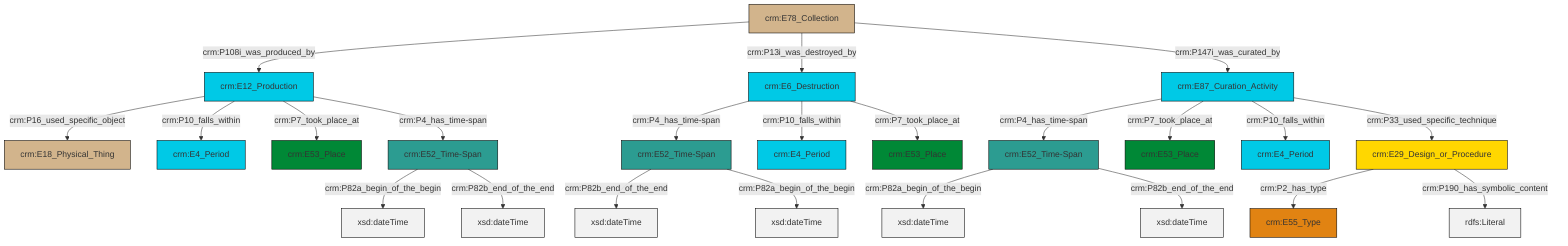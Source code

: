 graph TD
classDef Literal fill:#f2f2f2,stroke:#000000;
classDef CRM_Entity fill:#FFFFFF,stroke:#000000;
classDef Temporal_Entity fill:#00C9E6, stroke:#000000;
classDef Type fill:#E18312, stroke:#000000;
classDef Time-Span fill:#2C9C91, stroke:#000000;
classDef Appellation fill:#FFEB7F, stroke:#000000;
classDef Place fill:#008836, stroke:#000000;
classDef Persistent_Item fill:#B266B2, stroke:#000000;
classDef Conceptual_Object fill:#FFD700, stroke:#000000;
classDef Physical_Thing fill:#D2B48C, stroke:#000000;
classDef Actor fill:#f58aad, stroke:#000000;
classDef PC_Classes fill:#4ce600, stroke:#000000;
classDef Multi fill:#cccccc,stroke:#000000;

0["crm:E52_Time-Span"]:::Time-Span -->|crm:P82b_end_of_the_end| 1[xsd:dateTime]:::Literal
2["crm:E12_Production"]:::Temporal_Entity -->|crm:P16_used_specific_object| 3["crm:E18_Physical_Thing"]:::Physical_Thing
6["crm:E87_Curation_Activity"]:::Temporal_Entity -->|crm:P4_has_time-span| 7["crm:E52_Time-Span"]:::Time-Span
8["crm:E78_Collection"]:::Physical_Thing -->|crm:P108i_was_produced_by| 2["crm:E12_Production"]:::Temporal_Entity
10["crm:E6_Destruction"]:::Temporal_Entity -->|crm:P4_has_time-span| 0["crm:E52_Time-Span"]:::Time-Span
2["crm:E12_Production"]:::Temporal_Entity -->|crm:P10_falls_within| 11["crm:E4_Period"]:::Temporal_Entity
10["crm:E6_Destruction"]:::Temporal_Entity -->|crm:P10_falls_within| 12["crm:E4_Period"]:::Temporal_Entity
6["crm:E87_Curation_Activity"]:::Temporal_Entity -->|crm:P7_took_place_at| 4["crm:E53_Place"]:::Place
7["crm:E52_Time-Span"]:::Time-Span -->|crm:P82a_begin_of_the_begin| 26[xsd:dateTime]:::Literal
2["crm:E12_Production"]:::Temporal_Entity -->|crm:P7_took_place_at| 27["crm:E53_Place"]:::Place
19["crm:E29_Design_or_Procedure"]:::Conceptual_Object -->|crm:P2_has_type| 24["crm:E55_Type"]:::Type
7["crm:E52_Time-Span"]:::Time-Span -->|crm:P82b_end_of_the_end| 29[xsd:dateTime]:::Literal
8["crm:E78_Collection"]:::Physical_Thing -->|crm:P13i_was_destroyed_by| 10["crm:E6_Destruction"]:::Temporal_Entity
13["crm:E52_Time-Span"]:::Time-Span -->|crm:P82a_begin_of_the_begin| 32[xsd:dateTime]:::Literal
19["crm:E29_Design_or_Procedure"]:::Conceptual_Object -->|crm:P190_has_symbolic_content| 34[rdfs:Literal]:::Literal
13["crm:E52_Time-Span"]:::Time-Span -->|crm:P82b_end_of_the_end| 35[xsd:dateTime]:::Literal
8["crm:E78_Collection"]:::Physical_Thing -->|crm:P147i_was_curated_by| 6["crm:E87_Curation_Activity"]:::Temporal_Entity
2["crm:E12_Production"]:::Temporal_Entity -->|crm:P4_has_time-span| 13["crm:E52_Time-Span"]:::Time-Span
10["crm:E6_Destruction"]:::Temporal_Entity -->|crm:P7_took_place_at| 21["crm:E53_Place"]:::Place
6["crm:E87_Curation_Activity"]:::Temporal_Entity -->|crm:P10_falls_within| 17["crm:E4_Period"]:::Temporal_Entity
6["crm:E87_Curation_Activity"]:::Temporal_Entity -->|crm:P33_used_specific_technique| 19["crm:E29_Design_or_Procedure"]:::Conceptual_Object
0["crm:E52_Time-Span"]:::Time-Span -->|crm:P82a_begin_of_the_begin| 38[xsd:dateTime]:::Literal